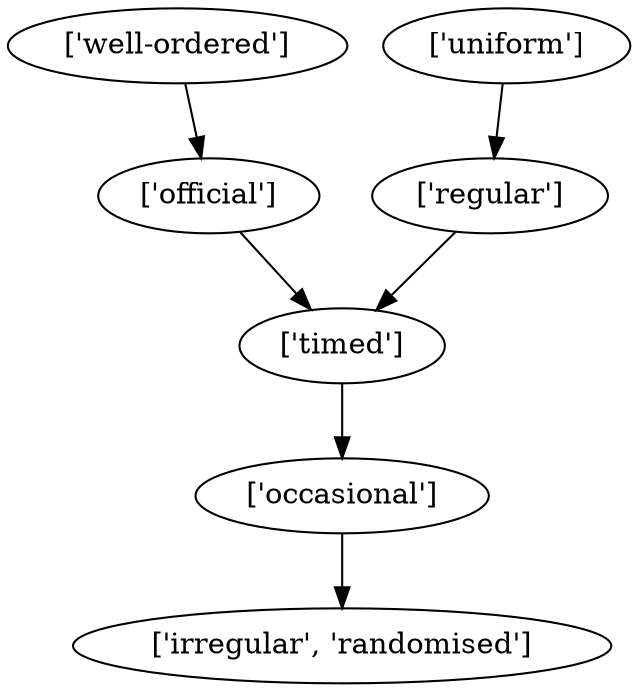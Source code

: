 strict digraph  {
	"['timed']" -> "['occasional']";
	"['occasional']" -> "['irregular', 'randomised']";
	"['well-ordered']" -> "['official']";
	"['official']" -> "['timed']";
	"['uniform']" -> "['regular']";
	"['regular']" -> "['timed']";
}
